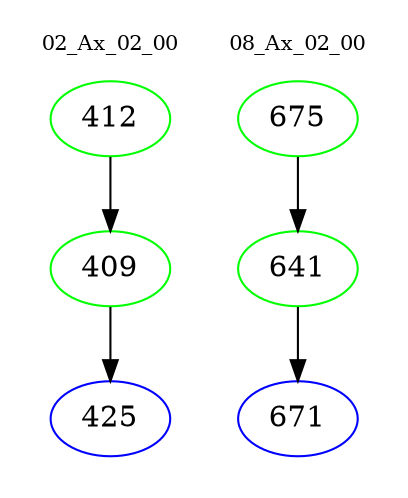 digraph{
subgraph cluster_0 {
color = white
label = "02_Ax_02_00";
fontsize=10;
T0_412 [label="412", color="green"]
T0_412 -> T0_409 [color="black"]
T0_409 [label="409", color="green"]
T0_409 -> T0_425 [color="black"]
T0_425 [label="425", color="blue"]
}
subgraph cluster_1 {
color = white
label = "08_Ax_02_00";
fontsize=10;
T1_675 [label="675", color="green"]
T1_675 -> T1_641 [color="black"]
T1_641 [label="641", color="green"]
T1_641 -> T1_671 [color="black"]
T1_671 [label="671", color="blue"]
}
}
